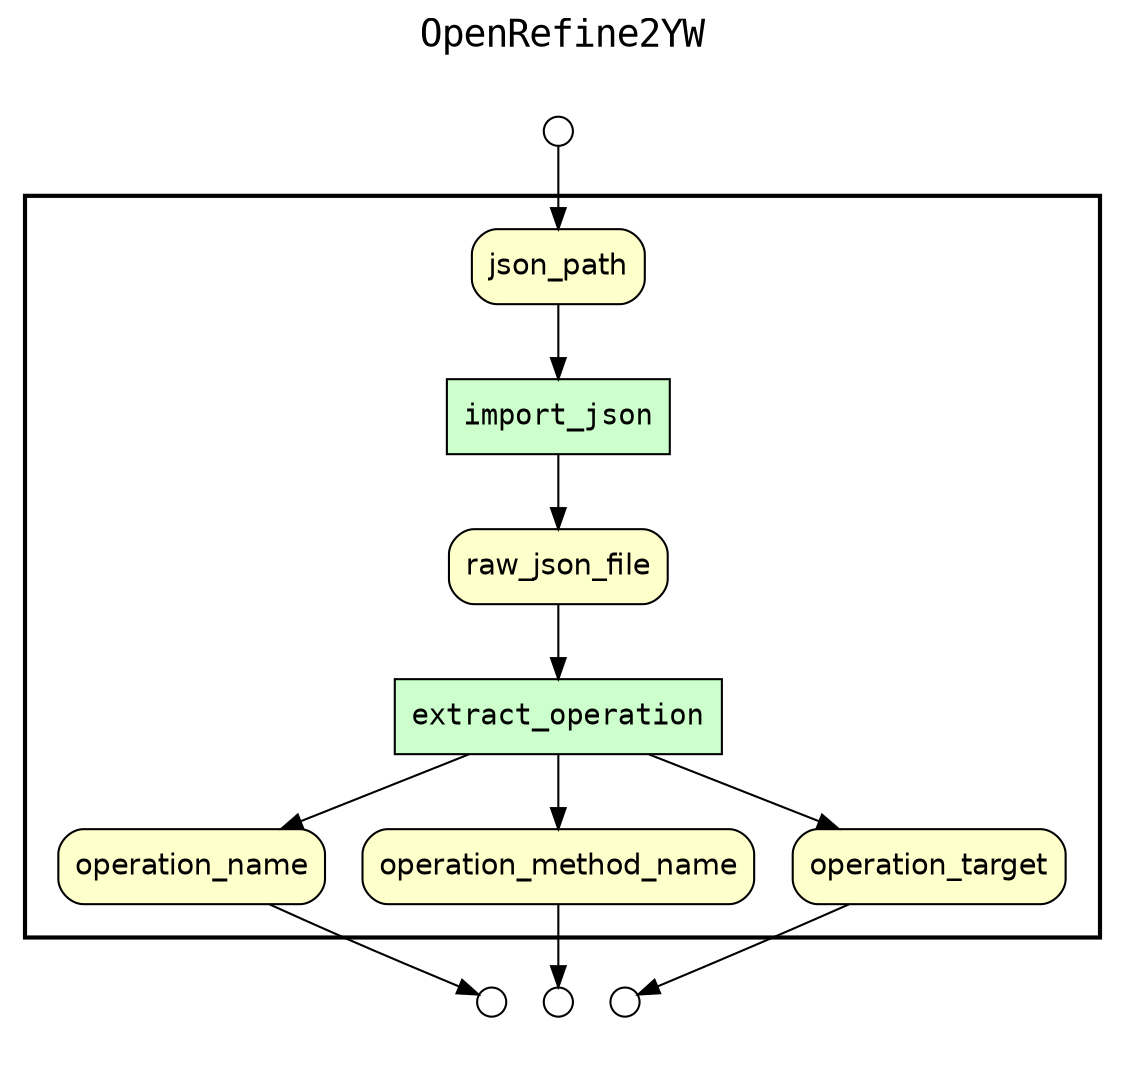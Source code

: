 
digraph yw_data_view {
rankdir=TB
fontname=Courier; fontsize=18; labelloc=t
label="OpenRefine2YW"
subgraph cluster_workflow { label=""; color=black; penwidth=2
subgraph cluster_workflow_inner { label=""; color=white
node[shape=box style="filled" fillcolor="#CCFFCC" peripheries=1 fontname=Courier]
import_json
extract_operation
node[shape=box style="filled" fillcolor="#CCFFCC" peripheries=1 fontname=Courier]
node[shape=box style="rounded,filled" fillcolor="#FFFFCC" peripheries=1 fontname=Helvetica]
json_path
raw_json_file
operation_name
operation_method_name
operation_target
node[shape=box style="rounded,filled" fillcolor="#FFFFFF" peripheries=1 fontname=Helvetica]
}}
subgraph cluster_inflows { label=""; color=white; penwidth=2
subgraph cluster_inflows_inner { label=""; color=white
node[shape=circle fillcolor="#FFFFFF" peripheries=1 width=0.2]
json_path_inflow [label=""]
}}
subgraph cluster_outflows { label=""; color=white; penwidth=2
subgraph cluster_outflows_inner { label=""; color=white
node[shape=circle fillcolor="#FFFFFF" peripheries=1 width=0.2]
operation_target_outflow [label=""]
operation_method_name_outflow [label=""]
operation_name_outflow [label=""]
}}
json_path -> import_json
raw_json_file -> extract_operation
import_json -> raw_json_file
extract_operation -> operation_name
extract_operation -> operation_method_name
extract_operation -> operation_target
json_path_inflow -> json_path
operation_target -> operation_target_outflow
operation_method_name -> operation_method_name_outflow
operation_name -> operation_name_outflow
}


